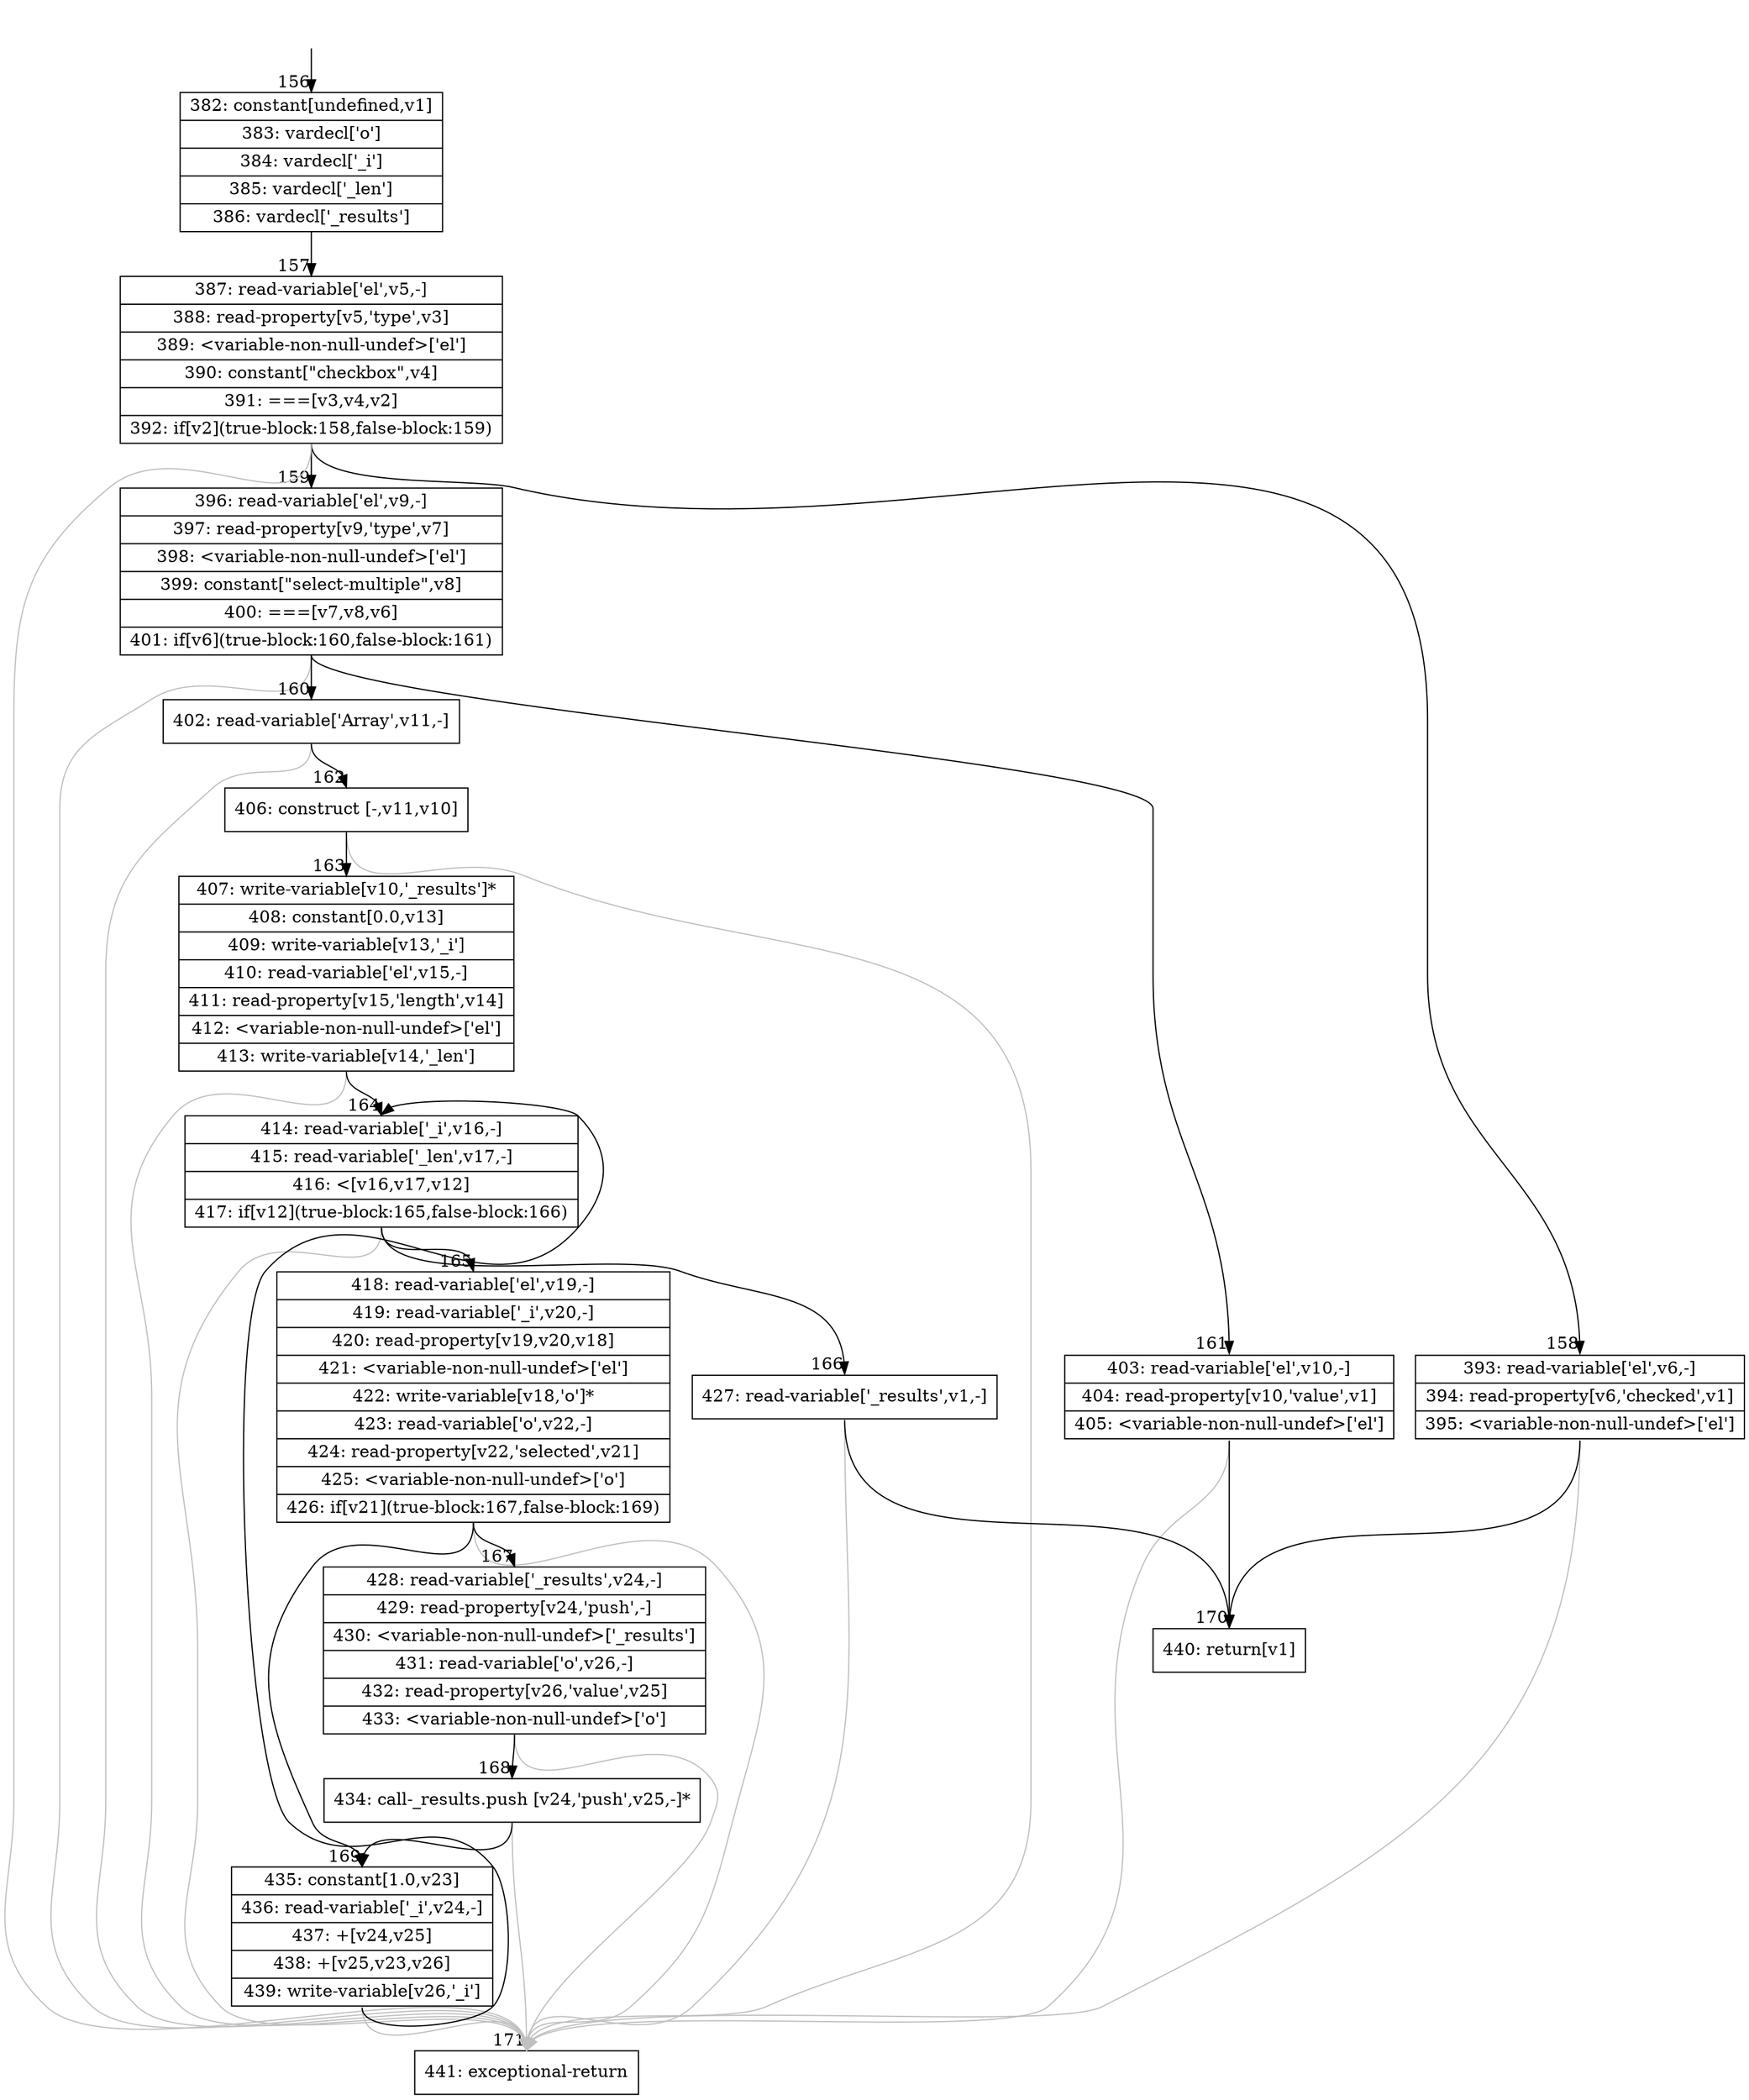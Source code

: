 digraph {
rankdir="TD"
BB_entry20[shape=none,label=""];
BB_entry20 -> BB156 [tailport=s, headport=n, headlabel="    156"]
BB156 [shape=record label="{382: constant[undefined,v1]|383: vardecl['o']|384: vardecl['_i']|385: vardecl['_len']|386: vardecl['_results']}" ] 
BB156 -> BB157 [tailport=s, headport=n, headlabel="      157"]
BB157 [shape=record label="{387: read-variable['el',v5,-]|388: read-property[v5,'type',v3]|389: \<variable-non-null-undef\>['el']|390: constant[\"checkbox\",v4]|391: ===[v3,v4,v2]|392: if[v2](true-block:158,false-block:159)}" ] 
BB157 -> BB158 [tailport=s, headport=n, headlabel="      158"]
BB157 -> BB159 [tailport=s, headport=n, headlabel="      159"]
BB157 -> BB171 [tailport=s, headport=n, color=gray, headlabel="      171"]
BB158 [shape=record label="{393: read-variable['el',v6,-]|394: read-property[v6,'checked',v1]|395: \<variable-non-null-undef\>['el']}" ] 
BB158 -> BB170 [tailport=s, headport=n, headlabel="      170"]
BB158 -> BB171 [tailport=s, headport=n, color=gray]
BB159 [shape=record label="{396: read-variable['el',v9,-]|397: read-property[v9,'type',v7]|398: \<variable-non-null-undef\>['el']|399: constant[\"select-multiple\",v8]|400: ===[v7,v8,v6]|401: if[v6](true-block:160,false-block:161)}" ] 
BB159 -> BB160 [tailport=s, headport=n, headlabel="      160"]
BB159 -> BB161 [tailport=s, headport=n, headlabel="      161"]
BB159 -> BB171 [tailport=s, headport=n, color=gray]
BB160 [shape=record label="{402: read-variable['Array',v11,-]}" ] 
BB160 -> BB162 [tailport=s, headport=n, headlabel="      162"]
BB160 -> BB171 [tailport=s, headport=n, color=gray]
BB161 [shape=record label="{403: read-variable['el',v10,-]|404: read-property[v10,'value',v1]|405: \<variable-non-null-undef\>['el']}" ] 
BB161 -> BB170 [tailport=s, headport=n]
BB161 -> BB171 [tailport=s, headport=n, color=gray]
BB162 [shape=record label="{406: construct [-,v11,v10]}" ] 
BB162 -> BB163 [tailport=s, headport=n, headlabel="      163"]
BB162 -> BB171 [tailport=s, headport=n, color=gray]
BB163 [shape=record label="{407: write-variable[v10,'_results']*|408: constant[0.0,v13]|409: write-variable[v13,'_i']|410: read-variable['el',v15,-]|411: read-property[v15,'length',v14]|412: \<variable-non-null-undef\>['el']|413: write-variable[v14,'_len']}" ] 
BB163 -> BB164 [tailport=s, headport=n, headlabel="      164"]
BB163 -> BB171 [tailport=s, headport=n, color=gray]
BB164 [shape=record label="{414: read-variable['_i',v16,-]|415: read-variable['_len',v17,-]|416: \<[v16,v17,v12]|417: if[v12](true-block:165,false-block:166)}" ] 
BB164 -> BB165 [tailport=s, headport=n, headlabel="      165"]
BB164 -> BB166 [tailport=s, headport=n, headlabel="      166"]
BB164 -> BB171 [tailport=s, headport=n, color=gray]
BB165 [shape=record label="{418: read-variable['el',v19,-]|419: read-variable['_i',v20,-]|420: read-property[v19,v20,v18]|421: \<variable-non-null-undef\>['el']|422: write-variable[v18,'o']*|423: read-variable['o',v22,-]|424: read-property[v22,'selected',v21]|425: \<variable-non-null-undef\>['o']|426: if[v21](true-block:167,false-block:169)}" ] 
BB165 -> BB167 [tailport=s, headport=n, headlabel="      167"]
BB165 -> BB169 [tailport=s, headport=n, headlabel="      169"]
BB165 -> BB171 [tailport=s, headport=n, color=gray]
BB166 [shape=record label="{427: read-variable['_results',v1,-]}" ] 
BB166 -> BB170 [tailport=s, headport=n]
BB166 -> BB171 [tailport=s, headport=n, color=gray]
BB167 [shape=record label="{428: read-variable['_results',v24,-]|429: read-property[v24,'push',-]|430: \<variable-non-null-undef\>['_results']|431: read-variable['o',v26,-]|432: read-property[v26,'value',v25]|433: \<variable-non-null-undef\>['o']}" ] 
BB167 -> BB168 [tailport=s, headport=n, headlabel="      168"]
BB167 -> BB171 [tailport=s, headport=n, color=gray]
BB168 [shape=record label="{434: call-_results.push [v24,'push',v25,-]*}" ] 
BB168 -> BB169 [tailport=s, headport=n]
BB168 -> BB171 [tailport=s, headport=n, color=gray]
BB169 [shape=record label="{435: constant[1.0,v23]|436: read-variable['_i',v24,-]|437: +[v24,v25]|438: +[v25,v23,v26]|439: write-variable[v26,'_i']}" ] 
BB169 -> BB164 [tailport=s, headport=n]
BB169 -> BB171 [tailport=s, headport=n, color=gray]
BB170 [shape=record label="{440: return[v1]}" ] 
BB171 [shape=record label="{441: exceptional-return}" ] 
//#$~ 130
}
